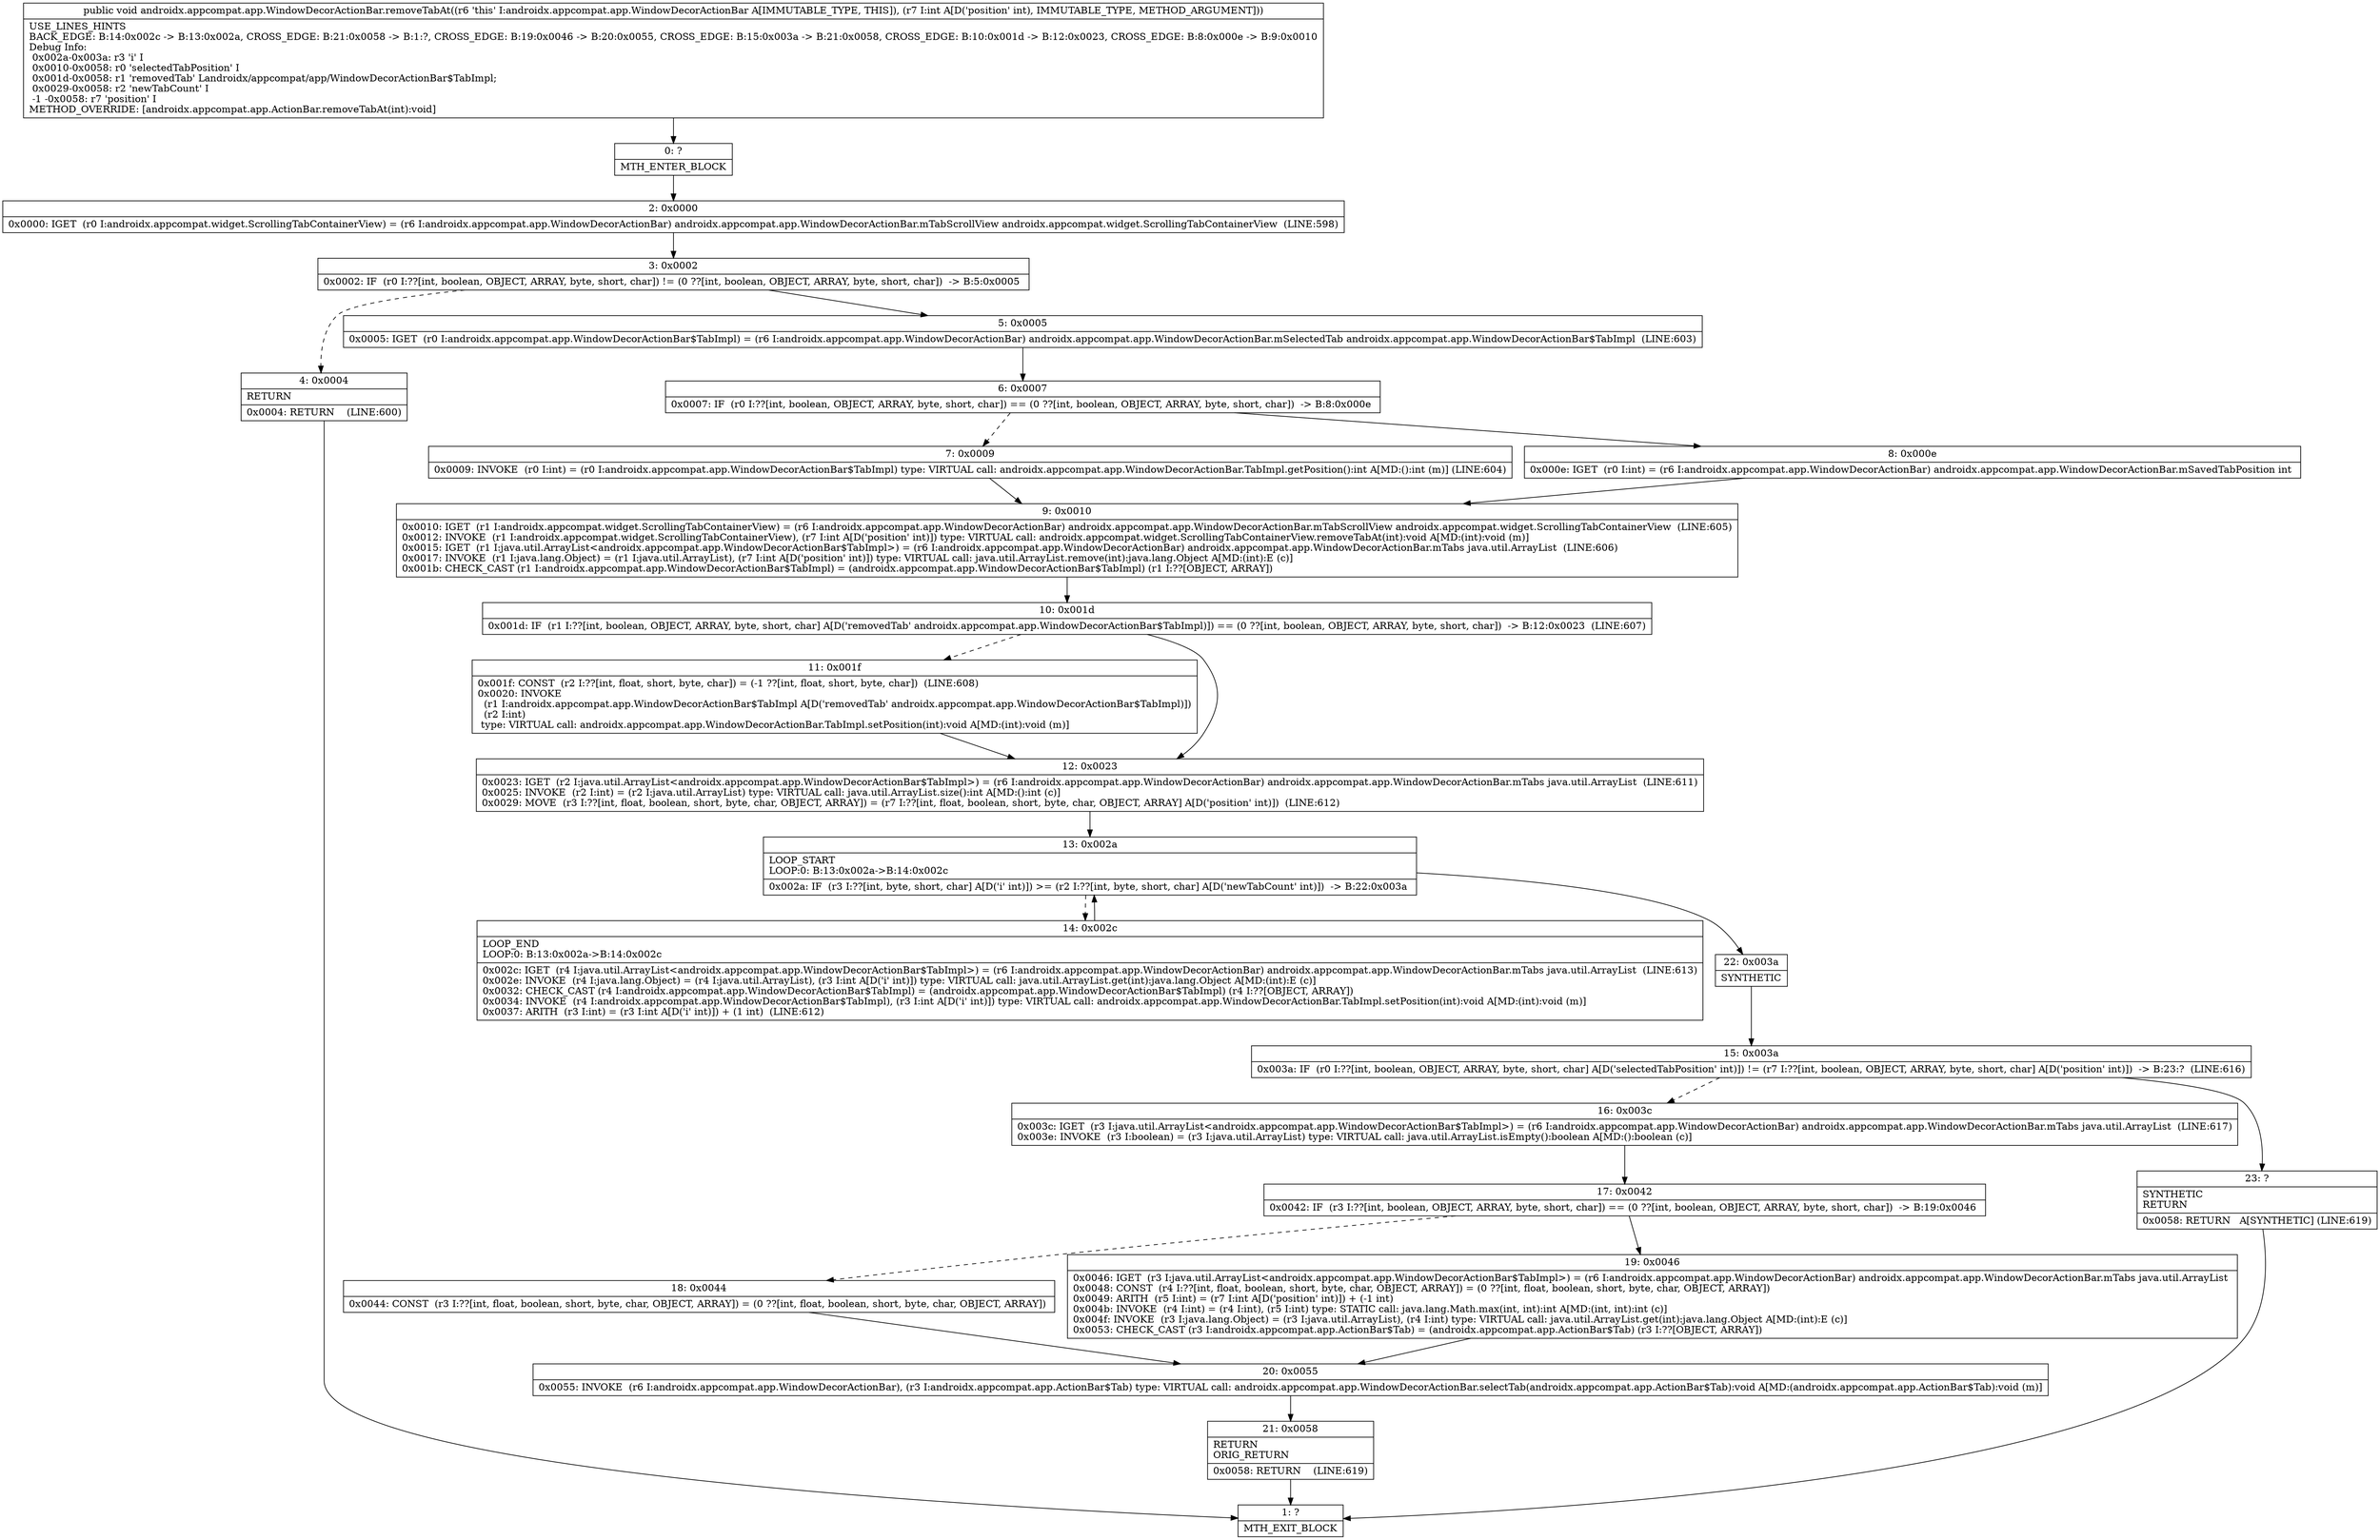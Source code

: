 digraph "CFG forandroidx.appcompat.app.WindowDecorActionBar.removeTabAt(I)V" {
Node_0 [shape=record,label="{0\:\ ?|MTH_ENTER_BLOCK\l}"];
Node_2 [shape=record,label="{2\:\ 0x0000|0x0000: IGET  (r0 I:androidx.appcompat.widget.ScrollingTabContainerView) = (r6 I:androidx.appcompat.app.WindowDecorActionBar) androidx.appcompat.app.WindowDecorActionBar.mTabScrollView androidx.appcompat.widget.ScrollingTabContainerView  (LINE:598)\l}"];
Node_3 [shape=record,label="{3\:\ 0x0002|0x0002: IF  (r0 I:??[int, boolean, OBJECT, ARRAY, byte, short, char]) != (0 ??[int, boolean, OBJECT, ARRAY, byte, short, char])  \-\> B:5:0x0005 \l}"];
Node_4 [shape=record,label="{4\:\ 0x0004|RETURN\l|0x0004: RETURN    (LINE:600)\l}"];
Node_1 [shape=record,label="{1\:\ ?|MTH_EXIT_BLOCK\l}"];
Node_5 [shape=record,label="{5\:\ 0x0005|0x0005: IGET  (r0 I:androidx.appcompat.app.WindowDecorActionBar$TabImpl) = (r6 I:androidx.appcompat.app.WindowDecorActionBar) androidx.appcompat.app.WindowDecorActionBar.mSelectedTab androidx.appcompat.app.WindowDecorActionBar$TabImpl  (LINE:603)\l}"];
Node_6 [shape=record,label="{6\:\ 0x0007|0x0007: IF  (r0 I:??[int, boolean, OBJECT, ARRAY, byte, short, char]) == (0 ??[int, boolean, OBJECT, ARRAY, byte, short, char])  \-\> B:8:0x000e \l}"];
Node_7 [shape=record,label="{7\:\ 0x0009|0x0009: INVOKE  (r0 I:int) = (r0 I:androidx.appcompat.app.WindowDecorActionBar$TabImpl) type: VIRTUAL call: androidx.appcompat.app.WindowDecorActionBar.TabImpl.getPosition():int A[MD:():int (m)] (LINE:604)\l}"];
Node_9 [shape=record,label="{9\:\ 0x0010|0x0010: IGET  (r1 I:androidx.appcompat.widget.ScrollingTabContainerView) = (r6 I:androidx.appcompat.app.WindowDecorActionBar) androidx.appcompat.app.WindowDecorActionBar.mTabScrollView androidx.appcompat.widget.ScrollingTabContainerView  (LINE:605)\l0x0012: INVOKE  (r1 I:androidx.appcompat.widget.ScrollingTabContainerView), (r7 I:int A[D('position' int)]) type: VIRTUAL call: androidx.appcompat.widget.ScrollingTabContainerView.removeTabAt(int):void A[MD:(int):void (m)]\l0x0015: IGET  (r1 I:java.util.ArrayList\<androidx.appcompat.app.WindowDecorActionBar$TabImpl\>) = (r6 I:androidx.appcompat.app.WindowDecorActionBar) androidx.appcompat.app.WindowDecorActionBar.mTabs java.util.ArrayList  (LINE:606)\l0x0017: INVOKE  (r1 I:java.lang.Object) = (r1 I:java.util.ArrayList), (r7 I:int A[D('position' int)]) type: VIRTUAL call: java.util.ArrayList.remove(int):java.lang.Object A[MD:(int):E (c)]\l0x001b: CHECK_CAST (r1 I:androidx.appcompat.app.WindowDecorActionBar$TabImpl) = (androidx.appcompat.app.WindowDecorActionBar$TabImpl) (r1 I:??[OBJECT, ARRAY]) \l}"];
Node_10 [shape=record,label="{10\:\ 0x001d|0x001d: IF  (r1 I:??[int, boolean, OBJECT, ARRAY, byte, short, char] A[D('removedTab' androidx.appcompat.app.WindowDecorActionBar$TabImpl)]) == (0 ??[int, boolean, OBJECT, ARRAY, byte, short, char])  \-\> B:12:0x0023  (LINE:607)\l}"];
Node_11 [shape=record,label="{11\:\ 0x001f|0x001f: CONST  (r2 I:??[int, float, short, byte, char]) = (\-1 ??[int, float, short, byte, char])  (LINE:608)\l0x0020: INVOKE  \l  (r1 I:androidx.appcompat.app.WindowDecorActionBar$TabImpl A[D('removedTab' androidx.appcompat.app.WindowDecorActionBar$TabImpl)])\l  (r2 I:int)\l type: VIRTUAL call: androidx.appcompat.app.WindowDecorActionBar.TabImpl.setPosition(int):void A[MD:(int):void (m)]\l}"];
Node_12 [shape=record,label="{12\:\ 0x0023|0x0023: IGET  (r2 I:java.util.ArrayList\<androidx.appcompat.app.WindowDecorActionBar$TabImpl\>) = (r6 I:androidx.appcompat.app.WindowDecorActionBar) androidx.appcompat.app.WindowDecorActionBar.mTabs java.util.ArrayList  (LINE:611)\l0x0025: INVOKE  (r2 I:int) = (r2 I:java.util.ArrayList) type: VIRTUAL call: java.util.ArrayList.size():int A[MD:():int (c)]\l0x0029: MOVE  (r3 I:??[int, float, boolean, short, byte, char, OBJECT, ARRAY]) = (r7 I:??[int, float, boolean, short, byte, char, OBJECT, ARRAY] A[D('position' int)])  (LINE:612)\l}"];
Node_13 [shape=record,label="{13\:\ 0x002a|LOOP_START\lLOOP:0: B:13:0x002a\-\>B:14:0x002c\l|0x002a: IF  (r3 I:??[int, byte, short, char] A[D('i' int)]) \>= (r2 I:??[int, byte, short, char] A[D('newTabCount' int)])  \-\> B:22:0x003a \l}"];
Node_14 [shape=record,label="{14\:\ 0x002c|LOOP_END\lLOOP:0: B:13:0x002a\-\>B:14:0x002c\l|0x002c: IGET  (r4 I:java.util.ArrayList\<androidx.appcompat.app.WindowDecorActionBar$TabImpl\>) = (r6 I:androidx.appcompat.app.WindowDecorActionBar) androidx.appcompat.app.WindowDecorActionBar.mTabs java.util.ArrayList  (LINE:613)\l0x002e: INVOKE  (r4 I:java.lang.Object) = (r4 I:java.util.ArrayList), (r3 I:int A[D('i' int)]) type: VIRTUAL call: java.util.ArrayList.get(int):java.lang.Object A[MD:(int):E (c)]\l0x0032: CHECK_CAST (r4 I:androidx.appcompat.app.WindowDecorActionBar$TabImpl) = (androidx.appcompat.app.WindowDecorActionBar$TabImpl) (r4 I:??[OBJECT, ARRAY]) \l0x0034: INVOKE  (r4 I:androidx.appcompat.app.WindowDecorActionBar$TabImpl), (r3 I:int A[D('i' int)]) type: VIRTUAL call: androidx.appcompat.app.WindowDecorActionBar.TabImpl.setPosition(int):void A[MD:(int):void (m)]\l0x0037: ARITH  (r3 I:int) = (r3 I:int A[D('i' int)]) + (1 int)  (LINE:612)\l}"];
Node_22 [shape=record,label="{22\:\ 0x003a|SYNTHETIC\l}"];
Node_15 [shape=record,label="{15\:\ 0x003a|0x003a: IF  (r0 I:??[int, boolean, OBJECT, ARRAY, byte, short, char] A[D('selectedTabPosition' int)]) != (r7 I:??[int, boolean, OBJECT, ARRAY, byte, short, char] A[D('position' int)])  \-\> B:23:?  (LINE:616)\l}"];
Node_16 [shape=record,label="{16\:\ 0x003c|0x003c: IGET  (r3 I:java.util.ArrayList\<androidx.appcompat.app.WindowDecorActionBar$TabImpl\>) = (r6 I:androidx.appcompat.app.WindowDecorActionBar) androidx.appcompat.app.WindowDecorActionBar.mTabs java.util.ArrayList  (LINE:617)\l0x003e: INVOKE  (r3 I:boolean) = (r3 I:java.util.ArrayList) type: VIRTUAL call: java.util.ArrayList.isEmpty():boolean A[MD:():boolean (c)]\l}"];
Node_17 [shape=record,label="{17\:\ 0x0042|0x0042: IF  (r3 I:??[int, boolean, OBJECT, ARRAY, byte, short, char]) == (0 ??[int, boolean, OBJECT, ARRAY, byte, short, char])  \-\> B:19:0x0046 \l}"];
Node_18 [shape=record,label="{18\:\ 0x0044|0x0044: CONST  (r3 I:??[int, float, boolean, short, byte, char, OBJECT, ARRAY]) = (0 ??[int, float, boolean, short, byte, char, OBJECT, ARRAY]) \l}"];
Node_20 [shape=record,label="{20\:\ 0x0055|0x0055: INVOKE  (r6 I:androidx.appcompat.app.WindowDecorActionBar), (r3 I:androidx.appcompat.app.ActionBar$Tab) type: VIRTUAL call: androidx.appcompat.app.WindowDecorActionBar.selectTab(androidx.appcompat.app.ActionBar$Tab):void A[MD:(androidx.appcompat.app.ActionBar$Tab):void (m)]\l}"];
Node_21 [shape=record,label="{21\:\ 0x0058|RETURN\lORIG_RETURN\l|0x0058: RETURN    (LINE:619)\l}"];
Node_19 [shape=record,label="{19\:\ 0x0046|0x0046: IGET  (r3 I:java.util.ArrayList\<androidx.appcompat.app.WindowDecorActionBar$TabImpl\>) = (r6 I:androidx.appcompat.app.WindowDecorActionBar) androidx.appcompat.app.WindowDecorActionBar.mTabs java.util.ArrayList \l0x0048: CONST  (r4 I:??[int, float, boolean, short, byte, char, OBJECT, ARRAY]) = (0 ??[int, float, boolean, short, byte, char, OBJECT, ARRAY]) \l0x0049: ARITH  (r5 I:int) = (r7 I:int A[D('position' int)]) + (\-1 int) \l0x004b: INVOKE  (r4 I:int) = (r4 I:int), (r5 I:int) type: STATIC call: java.lang.Math.max(int, int):int A[MD:(int, int):int (c)]\l0x004f: INVOKE  (r3 I:java.lang.Object) = (r3 I:java.util.ArrayList), (r4 I:int) type: VIRTUAL call: java.util.ArrayList.get(int):java.lang.Object A[MD:(int):E (c)]\l0x0053: CHECK_CAST (r3 I:androidx.appcompat.app.ActionBar$Tab) = (androidx.appcompat.app.ActionBar$Tab) (r3 I:??[OBJECT, ARRAY]) \l}"];
Node_23 [shape=record,label="{23\:\ ?|SYNTHETIC\lRETURN\l|0x0058: RETURN   A[SYNTHETIC] (LINE:619)\l}"];
Node_8 [shape=record,label="{8\:\ 0x000e|0x000e: IGET  (r0 I:int) = (r6 I:androidx.appcompat.app.WindowDecorActionBar) androidx.appcompat.app.WindowDecorActionBar.mSavedTabPosition int \l}"];
MethodNode[shape=record,label="{public void androidx.appcompat.app.WindowDecorActionBar.removeTabAt((r6 'this' I:androidx.appcompat.app.WindowDecorActionBar A[IMMUTABLE_TYPE, THIS]), (r7 I:int A[D('position' int), IMMUTABLE_TYPE, METHOD_ARGUMENT]))  | USE_LINES_HINTS\lBACK_EDGE: B:14:0x002c \-\> B:13:0x002a, CROSS_EDGE: B:21:0x0058 \-\> B:1:?, CROSS_EDGE: B:19:0x0046 \-\> B:20:0x0055, CROSS_EDGE: B:15:0x003a \-\> B:21:0x0058, CROSS_EDGE: B:10:0x001d \-\> B:12:0x0023, CROSS_EDGE: B:8:0x000e \-\> B:9:0x0010\lDebug Info:\l  0x002a\-0x003a: r3 'i' I\l  0x0010\-0x0058: r0 'selectedTabPosition' I\l  0x001d\-0x0058: r1 'removedTab' Landroidx\/appcompat\/app\/WindowDecorActionBar$TabImpl;\l  0x0029\-0x0058: r2 'newTabCount' I\l  \-1 \-0x0058: r7 'position' I\lMETHOD_OVERRIDE: [androidx.appcompat.app.ActionBar.removeTabAt(int):void]\l}"];
MethodNode -> Node_0;Node_0 -> Node_2;
Node_2 -> Node_3;
Node_3 -> Node_4[style=dashed];
Node_3 -> Node_5;
Node_4 -> Node_1;
Node_5 -> Node_6;
Node_6 -> Node_7[style=dashed];
Node_6 -> Node_8;
Node_7 -> Node_9;
Node_9 -> Node_10;
Node_10 -> Node_11[style=dashed];
Node_10 -> Node_12;
Node_11 -> Node_12;
Node_12 -> Node_13;
Node_13 -> Node_14[style=dashed];
Node_13 -> Node_22;
Node_14 -> Node_13;
Node_22 -> Node_15;
Node_15 -> Node_16[style=dashed];
Node_15 -> Node_23;
Node_16 -> Node_17;
Node_17 -> Node_18[style=dashed];
Node_17 -> Node_19;
Node_18 -> Node_20;
Node_20 -> Node_21;
Node_21 -> Node_1;
Node_19 -> Node_20;
Node_23 -> Node_1;
Node_8 -> Node_9;
}

